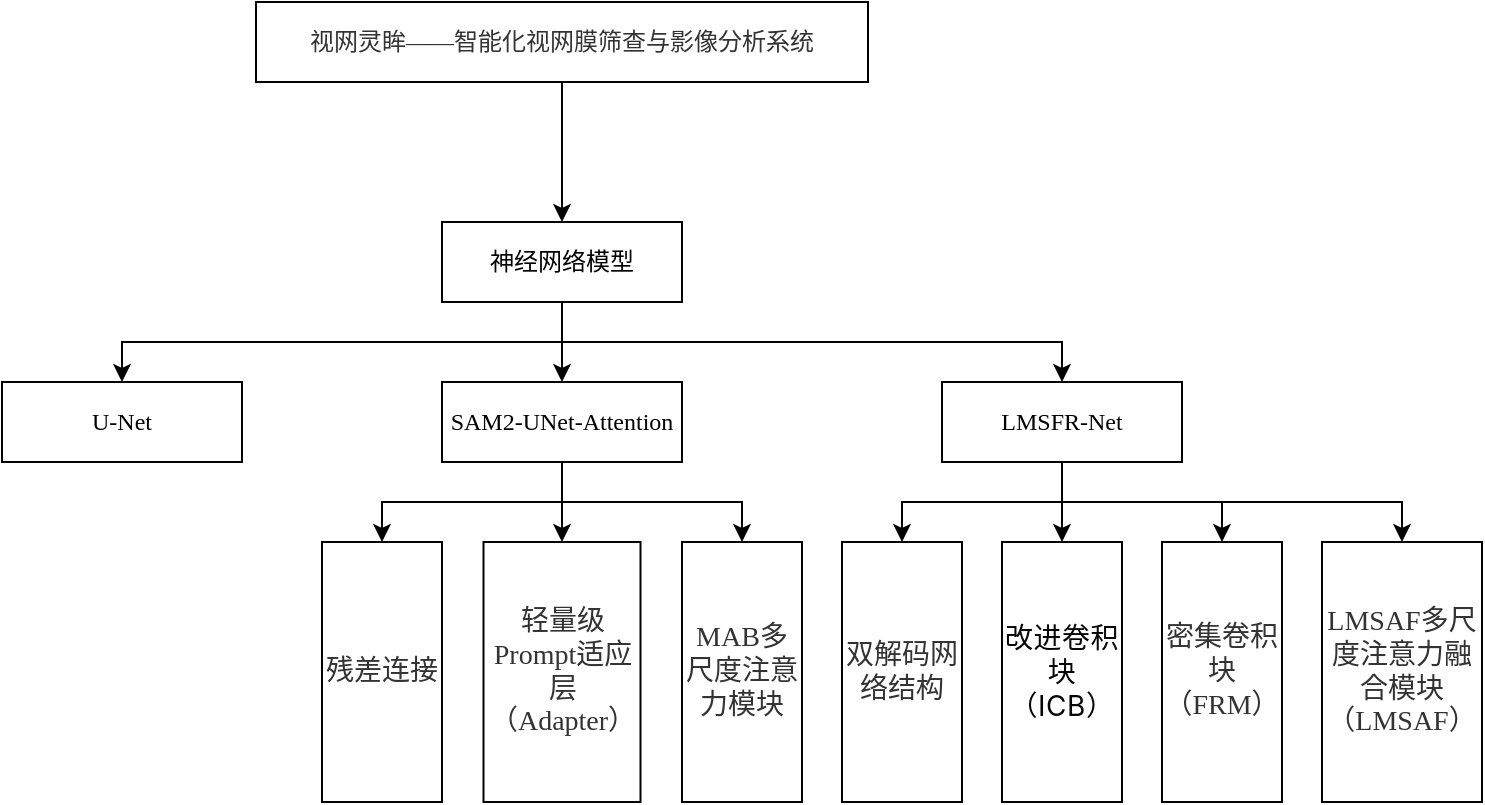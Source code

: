 <mxfile version="26.1.3">
  <diagram name="第 1 页" id="I0B056mDG_vpDSJs-hjq">
    <mxGraphModel dx="1434" dy="772" grid="1" gridSize="10" guides="1" tooltips="1" connect="1" arrows="1" fold="1" page="1" pageScale="1" pageWidth="827" pageHeight="1169" math="0" shadow="0">
      <root>
        <mxCell id="0" />
        <mxCell id="1" parent="0" />
        <mxCell id="7q9iWNbSioXYZYg2fKxY-2" style="edgeStyle=orthogonalEdgeStyle;rounded=0;orthogonalLoop=1;jettySize=auto;html=1;exitX=0.5;exitY=1;exitDx=0;exitDy=0;entryX=0.5;entryY=0;entryDx=0;entryDy=0;" parent="1" source="7q9iWNbSioXYZYg2fKxY-3" target="7q9iWNbSioXYZYg2fKxY-10" edge="1">
          <mxGeometry relative="1" as="geometry" />
        </mxCell>
        <mxCell id="7q9iWNbSioXYZYg2fKxY-3" value="&lt;p class=&quot;MsoNormal&quot;&gt;&lt;span style=&quot;font-family: 宋体; color: rgb(51, 51, 51);&quot;&gt;&lt;font&gt;&lt;font style=&quot;&quot; face=&quot;宋体&quot;&gt;视网灵眸&lt;/font&gt;&lt;font style=&quot;&quot; face=&quot;宋体&quot;&gt;——智能化视网膜筛查与影像分析系统&lt;/font&gt;&lt;/font&gt;&lt;/span&gt;&lt;/p&gt;" style="rounded=0;whiteSpace=wrap;html=1;labelBackgroundColor=none;" parent="1" vertex="1">
          <mxGeometry x="267" y="50" width="306" height="40" as="geometry" />
        </mxCell>
        <mxCell id="7q9iWNbSioXYZYg2fKxY-7" style="edgeStyle=orthogonalEdgeStyle;rounded=0;orthogonalLoop=1;jettySize=auto;html=1;exitX=0.5;exitY=1;exitDx=0;exitDy=0;" parent="1" source="7q9iWNbSioXYZYg2fKxY-10" target="7q9iWNbSioXYZYg2fKxY-11" edge="1">
          <mxGeometry relative="1" as="geometry" />
        </mxCell>
        <mxCell id="7q9iWNbSioXYZYg2fKxY-8" style="edgeStyle=orthogonalEdgeStyle;rounded=0;orthogonalLoop=1;jettySize=auto;html=1;exitX=0.5;exitY=1;exitDx=0;exitDy=0;entryX=0.5;entryY=0;entryDx=0;entryDy=0;" parent="1" source="7q9iWNbSioXYZYg2fKxY-10" target="7q9iWNbSioXYZYg2fKxY-12" edge="1">
          <mxGeometry relative="1" as="geometry" />
        </mxCell>
        <mxCell id="7q9iWNbSioXYZYg2fKxY-9" style="edgeStyle=orthogonalEdgeStyle;rounded=0;orthogonalLoop=1;jettySize=auto;html=1;exitX=0.5;exitY=1;exitDx=0;exitDy=0;" parent="1" source="7q9iWNbSioXYZYg2fKxY-10" target="7q9iWNbSioXYZYg2fKxY-13" edge="1">
          <mxGeometry relative="1" as="geometry" />
        </mxCell>
        <mxCell id="7q9iWNbSioXYZYg2fKxY-10" value="神经网络模型" style="rounded=0;whiteSpace=wrap;html=1;labelBackgroundColor=none;" parent="1" vertex="1">
          <mxGeometry x="360" y="160" width="120" height="40" as="geometry" />
        </mxCell>
        <mxCell id="7q9iWNbSioXYZYg2fKxY-11" value="U-Net" style="rounded=0;whiteSpace=wrap;html=1;fontFamily=Times New Roman;labelBackgroundColor=none;" parent="1" vertex="1">
          <mxGeometry x="140" y="240" width="120" height="40" as="geometry" />
        </mxCell>
        <mxCell id="7q9iWNbSioXYZYg2fKxY-60" style="edgeStyle=orthogonalEdgeStyle;rounded=0;orthogonalLoop=1;jettySize=auto;html=1;exitX=0.5;exitY=1;exitDx=0;exitDy=0;entryX=0.5;entryY=0;entryDx=0;entryDy=0;" parent="1" source="7q9iWNbSioXYZYg2fKxY-12" target="7q9iWNbSioXYZYg2fKxY-50" edge="1">
          <mxGeometry relative="1" as="geometry" />
        </mxCell>
        <mxCell id="7q9iWNbSioXYZYg2fKxY-62" style="edgeStyle=orthogonalEdgeStyle;rounded=0;orthogonalLoop=1;jettySize=auto;html=1;exitX=0.5;exitY=1;exitDx=0;exitDy=0;entryX=0.5;entryY=0;entryDx=0;entryDy=0;" parent="1" source="7q9iWNbSioXYZYg2fKxY-12" target="7q9iWNbSioXYZYg2fKxY-51" edge="1">
          <mxGeometry relative="1" as="geometry" />
        </mxCell>
        <mxCell id="7q9iWNbSioXYZYg2fKxY-64" style="edgeStyle=orthogonalEdgeStyle;rounded=0;orthogonalLoop=1;jettySize=auto;html=1;exitX=0.5;exitY=1;exitDx=0;exitDy=0;" parent="1" source="7q9iWNbSioXYZYg2fKxY-12" target="7q9iWNbSioXYZYg2fKxY-52" edge="1">
          <mxGeometry relative="1" as="geometry" />
        </mxCell>
        <mxCell id="7q9iWNbSioXYZYg2fKxY-12" value="&lt;p class=&quot;MsoNormal&quot;&gt;&lt;span style=&quot;mso-spacerun:&#39;yes&#39;;font-family:宋体;mso-ascii-font-family:&#39;Times New Roman&#39;;&lt;br/&gt;mso-hansi-font-family:&#39;Times New Roman&#39;;mso-bidi-font-family:&#39;Times New Roman&#39;;&quot; class=&quot;10&quot;&gt;&lt;font face=&quot;Times New Roman&quot;&gt;SAM2-UNet-Attention&lt;/font&gt;&lt;/span&gt;&lt;/p&gt;" style="rounded=0;whiteSpace=wrap;html=1;fontFamily=Times New Roman;labelBackgroundColor=none;" parent="1" vertex="1">
          <mxGeometry x="360" y="240" width="120" height="40" as="geometry" />
        </mxCell>
        <mxCell id="7q9iWNbSioXYZYg2fKxY-66" style="edgeStyle=orthogonalEdgeStyle;rounded=0;orthogonalLoop=1;jettySize=auto;html=1;exitX=0.5;exitY=1;exitDx=0;exitDy=0;entryX=0.5;entryY=0;entryDx=0;entryDy=0;" parent="1" source="7q9iWNbSioXYZYg2fKxY-13" target="7q9iWNbSioXYZYg2fKxY-55" edge="1">
          <mxGeometry relative="1" as="geometry" />
        </mxCell>
        <mxCell id="7q9iWNbSioXYZYg2fKxY-68" style="edgeStyle=orthogonalEdgeStyle;rounded=0;orthogonalLoop=1;jettySize=auto;html=1;exitX=0.5;exitY=1;exitDx=0;exitDy=0;" parent="1" source="7q9iWNbSioXYZYg2fKxY-13" target="7q9iWNbSioXYZYg2fKxY-56" edge="1">
          <mxGeometry relative="1" as="geometry" />
        </mxCell>
        <mxCell id="7q9iWNbSioXYZYg2fKxY-70" style="edgeStyle=orthogonalEdgeStyle;rounded=0;orthogonalLoop=1;jettySize=auto;html=1;exitX=0.5;exitY=1;exitDx=0;exitDy=0;entryX=0.5;entryY=0;entryDx=0;entryDy=0;" parent="1" source="7q9iWNbSioXYZYg2fKxY-13" target="7q9iWNbSioXYZYg2fKxY-53" edge="1">
          <mxGeometry relative="1" as="geometry" />
        </mxCell>
        <mxCell id="7q9iWNbSioXYZYg2fKxY-72" style="edgeStyle=orthogonalEdgeStyle;rounded=0;orthogonalLoop=1;jettySize=auto;html=1;exitX=0.5;exitY=1;exitDx=0;exitDy=0;entryX=0.5;entryY=0;entryDx=0;entryDy=0;" parent="1" source="7q9iWNbSioXYZYg2fKxY-13" target="7q9iWNbSioXYZYg2fKxY-54" edge="1">
          <mxGeometry relative="1" as="geometry" />
        </mxCell>
        <mxCell id="7q9iWNbSioXYZYg2fKxY-13" value="&lt;p class=&quot;MsoNormal&quot;&gt;&lt;font&gt;LM&lt;font style=&quot;&quot;&gt;S&lt;/font&gt;FR-Net&lt;/font&gt;&lt;/p&gt;" style="rounded=0;whiteSpace=wrap;html=1;fontFamily=Times New Roman;labelBackgroundColor=none;" parent="1" vertex="1">
          <mxGeometry x="610" y="240" width="120" height="40" as="geometry" />
        </mxCell>
        <mxCell id="7q9iWNbSioXYZYg2fKxY-50" value="&lt;span style=&quot;color: rgb(51, 51, 51); font-family: 宋体; font-size: 14px; text-align: start; white-space-collapse: preserve; background-color: rgb(255, 255, 255);&quot;&gt;残差连接&lt;/span&gt;" style="rounded=0;whiteSpace=wrap;html=1;" parent="1" vertex="1">
          <mxGeometry x="300" y="320" width="60" height="130" as="geometry" />
        </mxCell>
        <mxCell id="7q9iWNbSioXYZYg2fKxY-51" value="&lt;span style=&quot;color: rgb(51, 51, 51); font-family: 宋体; font-size: 14px; text-align: start; white-space-collapse: preserve; background-color: rgb(255, 255, 255);&quot;&gt;轻量级Prompt适应层（Adapter）&lt;/span&gt;" style="rounded=0;whiteSpace=wrap;html=1;" parent="1" vertex="1">
          <mxGeometry x="380.75" y="320" width="78.5" height="130" as="geometry" />
        </mxCell>
        <mxCell id="7q9iWNbSioXYZYg2fKxY-52" value="&lt;span style=&quot;color: rgb(51, 51, 51); font-family: 宋体; font-size: 14px; text-align: start; white-space-collapse: preserve; background-color: rgb(255, 255, 255);&quot;&gt;MAB多尺度注意力模块&lt;/span&gt;" style="rounded=0;whiteSpace=wrap;html=1;" parent="1" vertex="1">
          <mxGeometry x="480" y="320" width="60" height="130" as="geometry" />
        </mxCell>
        <mxCell id="7q9iWNbSioXYZYg2fKxY-53" value="&lt;span style=&quot;color: rgb(51, 51, 51); font-family: 宋体; font-size: 14px; text-align: start; white-space-collapse: preserve; background-color: rgb(255, 255, 255);&quot;&gt;密集卷积块（FRM）&lt;/span&gt;" style="rounded=0;whiteSpace=wrap;html=1;" parent="1" vertex="1">
          <mxGeometry x="720" y="320" width="60" height="130" as="geometry" />
        </mxCell>
        <mxCell id="7q9iWNbSioXYZYg2fKxY-54" value="&lt;span style=&quot;color: rgb(51, 51, 51); font-family: 宋体; font-size: 14px; text-align: start; white-space-collapse: preserve; background-color: rgb(255, 255, 255);&quot;&gt;LMSAF多尺度注意力融合模块（LMSAF）&lt;/span&gt;" style="rounded=0;whiteSpace=wrap;html=1;" parent="1" vertex="1">
          <mxGeometry x="800" y="320" width="80" height="130" as="geometry" />
        </mxCell>
        <mxCell id="7q9iWNbSioXYZYg2fKxY-55" value="&lt;span style=&quot;color: rgb(51, 51, 51); font-family: 宋体; font-size: 14px; text-align: start; white-space-collapse: preserve; background-color: rgb(255, 255, 255);&quot;&gt;&lt;span style=&quot;font-size: 10.5pt; background-color: light-dark(rgb(255, 255, 255), rgb(18, 18, 18)); color: light-dark(rgb(51, 51, 51), rgb(193, 193, 193));&quot;&gt;双解码网络结构&lt;/span&gt;&lt;/span&gt;" style="rounded=0;whiteSpace=wrap;html=1;" parent="1" vertex="1">
          <mxGeometry x="560" y="320" width="60" height="130" as="geometry" />
        </mxCell>
        <mxCell id="7q9iWNbSioXYZYg2fKxY-56" value="&lt;span style=&quot;color: rgb(6, 6, 7); font-family: -apple-system, BlinkMacSystemFont, &amp;quot;Helvetica Neue&amp;quot;, Helvetica, &amp;quot;Segoe UI&amp;quot;, Arial, Roboto, &amp;quot;PingFang SC&amp;quot;, MIUI, &amp;quot;Hiragino Sans GB&amp;quot;, &amp;quot;Microsoft YaHei&amp;quot;, sans-serif; font-size: 14px; letter-spacing: 0.25px; text-align: start; white-space-collapse: preserve; background-color: rgb(255, 255, 255);&quot;&gt;改进卷积块（ICB）&lt;/span&gt;" style="rounded=0;whiteSpace=wrap;html=1;" parent="1" vertex="1">
          <mxGeometry x="640" y="320" width="60" height="130" as="geometry" />
        </mxCell>
      </root>
    </mxGraphModel>
  </diagram>
</mxfile>
